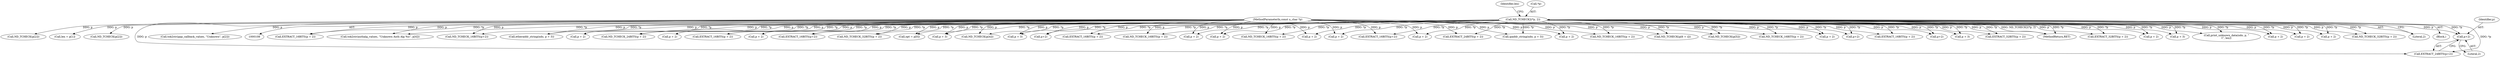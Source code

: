 digraph "0_tcpdump_7029d15f148ef24bb7c6668bc640f5470d085e5a_2@pointer" {
"1000234" [label="(Call,p+2)"];
"1000110" [label="(MethodParameterIn,const u_char *p)"];
"1000121" [label="(Call,ND_TCHECK2(*p, 2))"];
"1000325" [label="(Call,p + 2)"];
"1000564" [label="(Call,ND_TCHECK(p[2]))"];
"1000307" [label="(Call,EXTRACT_16BITS(p + 2))"];
"1000382" [label="(Call,tok2str(authalg_values, \"Unknown Auth Alg %u\", p[4]))"];
"1000413" [label="(Call,ND_TCHECK_16BITS(p+2))"];
"1000637" [label="(Call,etheraddr_string(ndo, p + 3))"];
"1000126" [label="(Identifier,len)"];
"1000486" [label="(Call,p + 2)"];
"1000220" [label="(Call,ND_TCHECK_24BITS(p + 2))"];
"1000221" [label="(Call,p + 2)"];
"1000122" [label="(Call,*p)"];
"1000362" [label="(Call,EXTRACT_16BITS(p + 2))"];
"1000334" [label="(Call,p + 2)"];
"1000367" [label="(Call,EXTRACT_16BITS(p+2))"];
"1000446" [label="(Call,ND_TCHECK_32BITS(p + 2))"];
"1000130" [label="(Call,opt = p[0])"];
"1000610" [label="(Call,p + 3)"];
"1000373" [label="(Call,ND_TCHECK(p[4]))"];
"1000628" [label="(Call,p + 3)"];
"1000729" [label="(MethodReturn,RET)"];
"1000414" [label="(Call,p+2)"];
"1000485" [label="(Call,EXTRACT_16BITS(p + 2))"];
"1000110" [label="(MethodParameterIn,const u_char *p)"];
"1000538" [label="(Call,ND_TCHECK_16BITS(p + 2))"];
"1000308" [label="(Call,p + 2)"];
"1000548" [label="(Call,p + 2)"];
"1000298" [label="(Call,ND_TCHECK_16BITS(p + 2))"];
"1000477" [label="(Call,p + 2)"];
"1000299" [label="(Call,p + 2)"];
"1000419" [label="(Call,EXTRACT_16BITS(p+2))"];
"1000124" [label="(Literal,2)"];
"1000237" [label="(Call,EXTRACT_24BITS(p + 2))"];
"1000608" [label="(Call,ipaddr_string(ndo, p + 3))"];
"1000539" [label="(Call,p + 2)"];
"1000125" [label="(Call,len = p[1])"];
"1000506" [label="(Call,ND_TCHECK(p[2]))"];
"1000112" [label="(Block,)"];
"1000235" [label="(Identifier,p)"];
"1000476" [label="(Call,ND_TCHECK_16BITS(p + 2))"];
"1000233" [label="(Call,EXTRACT_24BITS(p+2))"];
"1000269" [label="(Call,ND_TCHECK(p[6 + i]))"];
"1000241" [label="(Call,ND_TCHECK(p[5]))"];
"1000350" [label="(Call,ND_TCHECK_16BITS(p + 2))"];
"1000238" [label="(Call,p + 2)"];
"1000368" [label="(Call,p+2)"];
"1000547" [label="(Call,EXTRACT_16BITS(p + 2))"];
"1000516" [label="(Call,tok2str(ppp_callback_values, \"Unknown\", p[2]))"];
"1000420" [label="(Call,p+2)"];
"1000639" [label="(Call,p + 3)"];
"1000455" [label="(Call,EXTRACT_32BITS(p + 2))"];
"1000333" [label="(Call,EXTRACT_32BITS(p + 2))"];
"1000447" [label="(Call,p + 2)"];
"1000234" [label="(Call,p+2)"];
"1000599" [label="(Call,p + 3)"];
"1000395" [label="(Call,print_unknown_data(ndo, p, \"\n\t\", len))"];
"1000363" [label="(Call,p + 2)"];
"1000236" [label="(Literal,2)"];
"1000121" [label="(Call,ND_TCHECK2(*p, 2))"];
"1000456" [label="(Call,p + 2)"];
"1000351" [label="(Call,p + 2)"];
"1000324" [label="(Call,ND_TCHECK_32BITS(p + 2))"];
"1000234" -> "1000233"  [label="AST: "];
"1000234" -> "1000236"  [label="CFG: "];
"1000235" -> "1000234"  [label="AST: "];
"1000236" -> "1000234"  [label="AST: "];
"1000233" -> "1000234"  [label="CFG: "];
"1000110" -> "1000234"  [label="DDG: p"];
"1000121" -> "1000234"  [label="DDG: *p"];
"1000110" -> "1000108"  [label="AST: "];
"1000110" -> "1000729"  [label="DDG: p"];
"1000110" -> "1000125"  [label="DDG: p"];
"1000110" -> "1000130"  [label="DDG: p"];
"1000110" -> "1000220"  [label="DDG: p"];
"1000110" -> "1000221"  [label="DDG: p"];
"1000110" -> "1000233"  [label="DDG: p"];
"1000110" -> "1000237"  [label="DDG: p"];
"1000110" -> "1000238"  [label="DDG: p"];
"1000110" -> "1000241"  [label="DDG: p"];
"1000110" -> "1000269"  [label="DDG: p"];
"1000110" -> "1000298"  [label="DDG: p"];
"1000110" -> "1000299"  [label="DDG: p"];
"1000110" -> "1000307"  [label="DDG: p"];
"1000110" -> "1000308"  [label="DDG: p"];
"1000110" -> "1000324"  [label="DDG: p"];
"1000110" -> "1000325"  [label="DDG: p"];
"1000110" -> "1000333"  [label="DDG: p"];
"1000110" -> "1000334"  [label="DDG: p"];
"1000110" -> "1000350"  [label="DDG: p"];
"1000110" -> "1000351"  [label="DDG: p"];
"1000110" -> "1000362"  [label="DDG: p"];
"1000110" -> "1000363"  [label="DDG: p"];
"1000110" -> "1000367"  [label="DDG: p"];
"1000110" -> "1000368"  [label="DDG: p"];
"1000110" -> "1000373"  [label="DDG: p"];
"1000110" -> "1000382"  [label="DDG: p"];
"1000110" -> "1000395"  [label="DDG: p"];
"1000110" -> "1000413"  [label="DDG: p"];
"1000110" -> "1000414"  [label="DDG: p"];
"1000110" -> "1000419"  [label="DDG: p"];
"1000110" -> "1000420"  [label="DDG: p"];
"1000110" -> "1000446"  [label="DDG: p"];
"1000110" -> "1000447"  [label="DDG: p"];
"1000110" -> "1000455"  [label="DDG: p"];
"1000110" -> "1000456"  [label="DDG: p"];
"1000110" -> "1000476"  [label="DDG: p"];
"1000110" -> "1000477"  [label="DDG: p"];
"1000110" -> "1000485"  [label="DDG: p"];
"1000110" -> "1000486"  [label="DDG: p"];
"1000110" -> "1000506"  [label="DDG: p"];
"1000110" -> "1000516"  [label="DDG: p"];
"1000110" -> "1000538"  [label="DDG: p"];
"1000110" -> "1000539"  [label="DDG: p"];
"1000110" -> "1000547"  [label="DDG: p"];
"1000110" -> "1000548"  [label="DDG: p"];
"1000110" -> "1000564"  [label="DDG: p"];
"1000110" -> "1000599"  [label="DDG: p"];
"1000110" -> "1000608"  [label="DDG: p"];
"1000110" -> "1000610"  [label="DDG: p"];
"1000110" -> "1000628"  [label="DDG: p"];
"1000110" -> "1000637"  [label="DDG: p"];
"1000110" -> "1000639"  [label="DDG: p"];
"1000121" -> "1000112"  [label="AST: "];
"1000121" -> "1000124"  [label="CFG: "];
"1000122" -> "1000121"  [label="AST: "];
"1000124" -> "1000121"  [label="AST: "];
"1000126" -> "1000121"  [label="CFG: "];
"1000121" -> "1000729"  [label="DDG: ND_TCHECK2(*p, 2)"];
"1000121" -> "1000729"  [label="DDG: *p"];
"1000121" -> "1000130"  [label="DDG: *p"];
"1000121" -> "1000220"  [label="DDG: *p"];
"1000121" -> "1000221"  [label="DDG: *p"];
"1000121" -> "1000233"  [label="DDG: *p"];
"1000121" -> "1000237"  [label="DDG: *p"];
"1000121" -> "1000238"  [label="DDG: *p"];
"1000121" -> "1000241"  [label="DDG: *p"];
"1000121" -> "1000269"  [label="DDG: *p"];
"1000121" -> "1000298"  [label="DDG: *p"];
"1000121" -> "1000299"  [label="DDG: *p"];
"1000121" -> "1000307"  [label="DDG: *p"];
"1000121" -> "1000308"  [label="DDG: *p"];
"1000121" -> "1000324"  [label="DDG: *p"];
"1000121" -> "1000325"  [label="DDG: *p"];
"1000121" -> "1000333"  [label="DDG: *p"];
"1000121" -> "1000334"  [label="DDG: *p"];
"1000121" -> "1000350"  [label="DDG: *p"];
"1000121" -> "1000351"  [label="DDG: *p"];
"1000121" -> "1000362"  [label="DDG: *p"];
"1000121" -> "1000363"  [label="DDG: *p"];
"1000121" -> "1000367"  [label="DDG: *p"];
"1000121" -> "1000368"  [label="DDG: *p"];
"1000121" -> "1000373"  [label="DDG: *p"];
"1000121" -> "1000382"  [label="DDG: *p"];
"1000121" -> "1000395"  [label="DDG: *p"];
"1000121" -> "1000413"  [label="DDG: *p"];
"1000121" -> "1000414"  [label="DDG: *p"];
"1000121" -> "1000419"  [label="DDG: *p"];
"1000121" -> "1000420"  [label="DDG: *p"];
"1000121" -> "1000446"  [label="DDG: *p"];
"1000121" -> "1000447"  [label="DDG: *p"];
"1000121" -> "1000455"  [label="DDG: *p"];
"1000121" -> "1000456"  [label="DDG: *p"];
"1000121" -> "1000476"  [label="DDG: *p"];
"1000121" -> "1000477"  [label="DDG: *p"];
"1000121" -> "1000485"  [label="DDG: *p"];
"1000121" -> "1000486"  [label="DDG: *p"];
"1000121" -> "1000538"  [label="DDG: *p"];
"1000121" -> "1000539"  [label="DDG: *p"];
"1000121" -> "1000547"  [label="DDG: *p"];
"1000121" -> "1000548"  [label="DDG: *p"];
"1000121" -> "1000599"  [label="DDG: *p"];
"1000121" -> "1000608"  [label="DDG: *p"];
"1000121" -> "1000610"  [label="DDG: *p"];
"1000121" -> "1000628"  [label="DDG: *p"];
"1000121" -> "1000637"  [label="DDG: *p"];
"1000121" -> "1000639"  [label="DDG: *p"];
}
